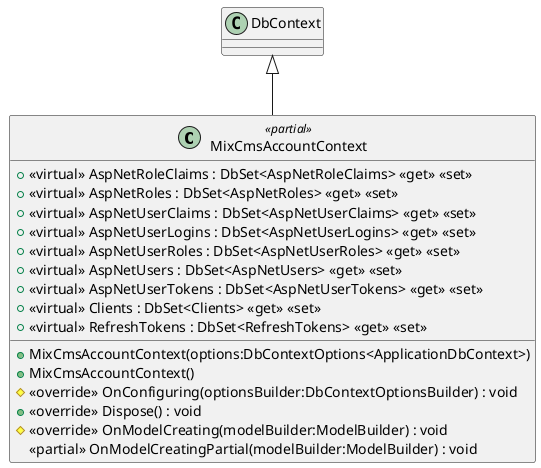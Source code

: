 @startuml
class MixCmsAccountContext <<partial>> {
    + <<virtual>> AspNetRoleClaims : DbSet<AspNetRoleClaims> <<get>> <<set>>
    + <<virtual>> AspNetRoles : DbSet<AspNetRoles> <<get>> <<set>>
    + <<virtual>> AspNetUserClaims : DbSet<AspNetUserClaims> <<get>> <<set>>
    + <<virtual>> AspNetUserLogins : DbSet<AspNetUserLogins> <<get>> <<set>>
    + <<virtual>> AspNetUserRoles : DbSet<AspNetUserRoles> <<get>> <<set>>
    + <<virtual>> AspNetUsers : DbSet<AspNetUsers> <<get>> <<set>>
    + <<virtual>> AspNetUserTokens : DbSet<AspNetUserTokens> <<get>> <<set>>
    + <<virtual>> Clients : DbSet<Clients> <<get>> <<set>>
    + <<virtual>> RefreshTokens : DbSet<RefreshTokens> <<get>> <<set>>
    + MixCmsAccountContext(options:DbContextOptions<ApplicationDbContext>)
    + MixCmsAccountContext()
    # <<override>> OnConfiguring(optionsBuilder:DbContextOptionsBuilder) : void
    + <<override>> Dispose() : void
    # <<override>> OnModelCreating(modelBuilder:ModelBuilder) : void
    <<partial>> OnModelCreatingPartial(modelBuilder:ModelBuilder) : void
}
DbContext <|-- MixCmsAccountContext
@enduml
